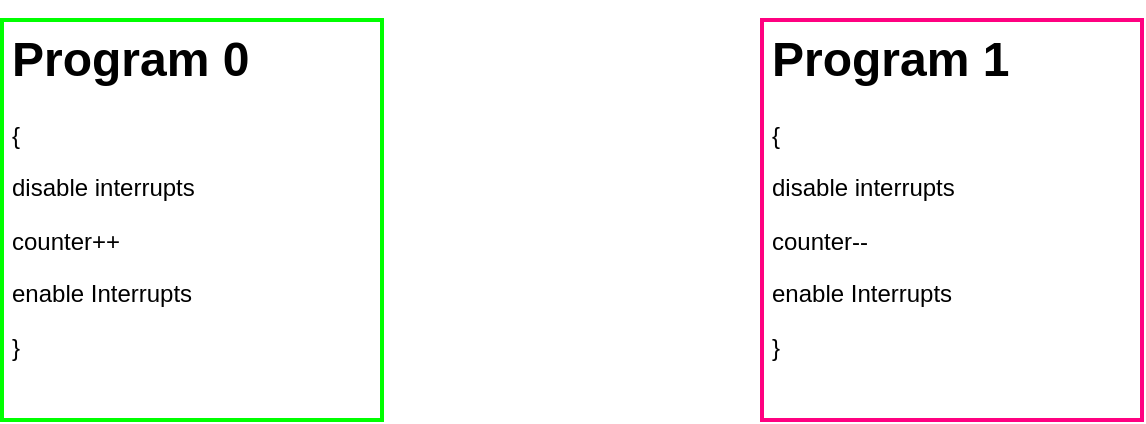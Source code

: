 <mxfile version="13.5.8" type="github">
  <diagram id="fWKy-1vzJJidxvT0rWQ6" name="Page-1">
    <mxGraphModel dx="2066" dy="1105" grid="1" gridSize="10" guides="1" tooltips="1" connect="1" arrows="1" fold="1" page="1" pageScale="1" pageWidth="827" pageHeight="1169" math="0" shadow="0">
      <root>
        <mxCell id="0" />
        <mxCell id="1" parent="0" />
        <mxCell id="YWBlMaOJ3hD-Ug5LIHY1-1" value="&lt;h1&gt;Program 0&lt;/h1&gt;&lt;p&gt;{&lt;/p&gt;&lt;p&gt;&lt;span&gt;disable interrupts&lt;/span&gt;&lt;/p&gt;&lt;p&gt;&lt;span&gt;counter++&lt;/span&gt;&lt;br&gt;&lt;/p&gt;&lt;p&gt;enable Interrupts&lt;/p&gt;&lt;p&gt;}&lt;/p&gt;" style="text;html=1;fillColor=none;spacing=5;spacingTop=-20;whiteSpace=wrap;overflow=hidden;rounded=0;strokeColor=#00FF00;strokeWidth=2;" vertex="1" parent="1">
          <mxGeometry x="150" y="240" width="190" height="200" as="geometry" />
        </mxCell>
        <mxCell id="YWBlMaOJ3hD-Ug5LIHY1-2" value="&lt;h1&gt;Program 1&lt;/h1&gt;&lt;p&gt;{&lt;/p&gt;&lt;p&gt;&lt;span&gt;disable interrupts&lt;/span&gt;&lt;/p&gt;&lt;p&gt;counter--&lt;br&gt;&lt;/p&gt;&lt;p&gt;enable Interrupts&lt;/p&gt;&lt;p&gt;}&lt;/p&gt;" style="text;html=1;fillColor=none;spacing=5;spacingTop=-20;whiteSpace=wrap;overflow=hidden;rounded=0;strokeWidth=2;strokeColor=#FF0080;" vertex="1" parent="1">
          <mxGeometry x="530" y="240" width="190" height="200" as="geometry" />
        </mxCell>
      </root>
    </mxGraphModel>
  </diagram>
</mxfile>

